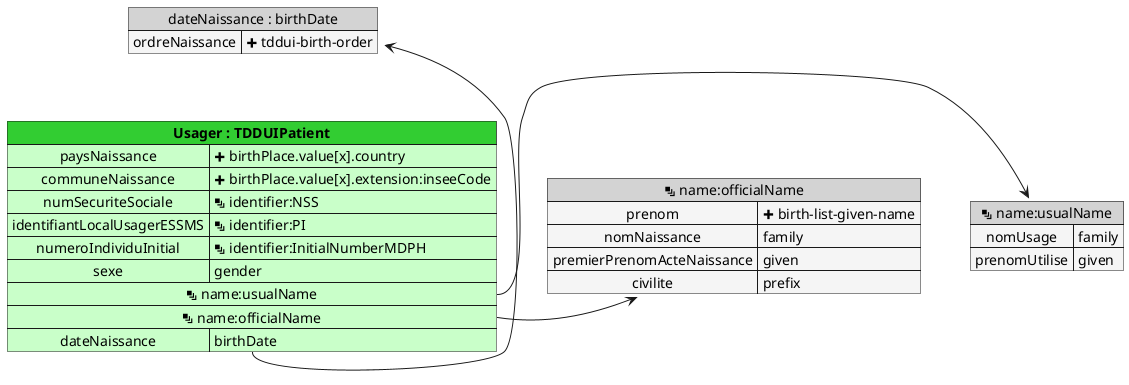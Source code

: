 @startuml

map "<&layers> name:usualName" as nameusualName #back:WhiteSmoke;header:LightGray {
    nomUsage => family
    prenomUtilise => given
}

map "<&layers> name:officialName" as nameofficialName #back:WhiteSmoke;header:LightGray {
    prenom => <&plus> birth-list-given-name
    nomNaissance => family
    premierPrenomActeNaissance => given
    civilite => prefix
}

map "dateNaissance : birthDate" as dateNaissance #back:WhiteSmoke;header:LightGray {
    ordreNaissance => <&plus> tddui-birth-order
}

map "**Usager : TDDUIPatient**" as Usager #back:TECHNOLOGY;header:LimeGreen {
    paysNaissance => <&plus> birthPlace.value[x].country
    communeNaissance => <&plus> birthPlace.value[x].extension:inseeCode
    numSecuriteSociale => <&layers> identifier:NSS
    identifiantLocalUsagerESSMS => <&layers> identifier:PI
    numeroIndividuInitial => <&layers> identifier:InitialNumberMDPH
    sexe => gender
    <&layers> name:usualName *-> nameusualName
    <&layers> name:officialName *-> nameofficialName
    dateNaissance => birthDate
}

Usager::dateNaissance -u-> dateNaissance

@enduml